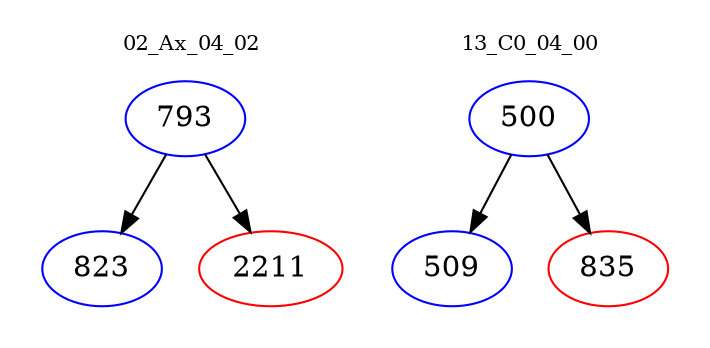 digraph{
subgraph cluster_0 {
color = white
label = "02_Ax_04_02";
fontsize=10;
T0_793 [label="793", color="blue"]
T0_793 -> T0_823 [color="black"]
T0_823 [label="823", color="blue"]
T0_793 -> T0_2211 [color="black"]
T0_2211 [label="2211", color="red"]
}
subgraph cluster_1 {
color = white
label = "13_C0_04_00";
fontsize=10;
T1_500 [label="500", color="blue"]
T1_500 -> T1_509 [color="black"]
T1_509 [label="509", color="blue"]
T1_500 -> T1_835 [color="black"]
T1_835 [label="835", color="red"]
}
}
